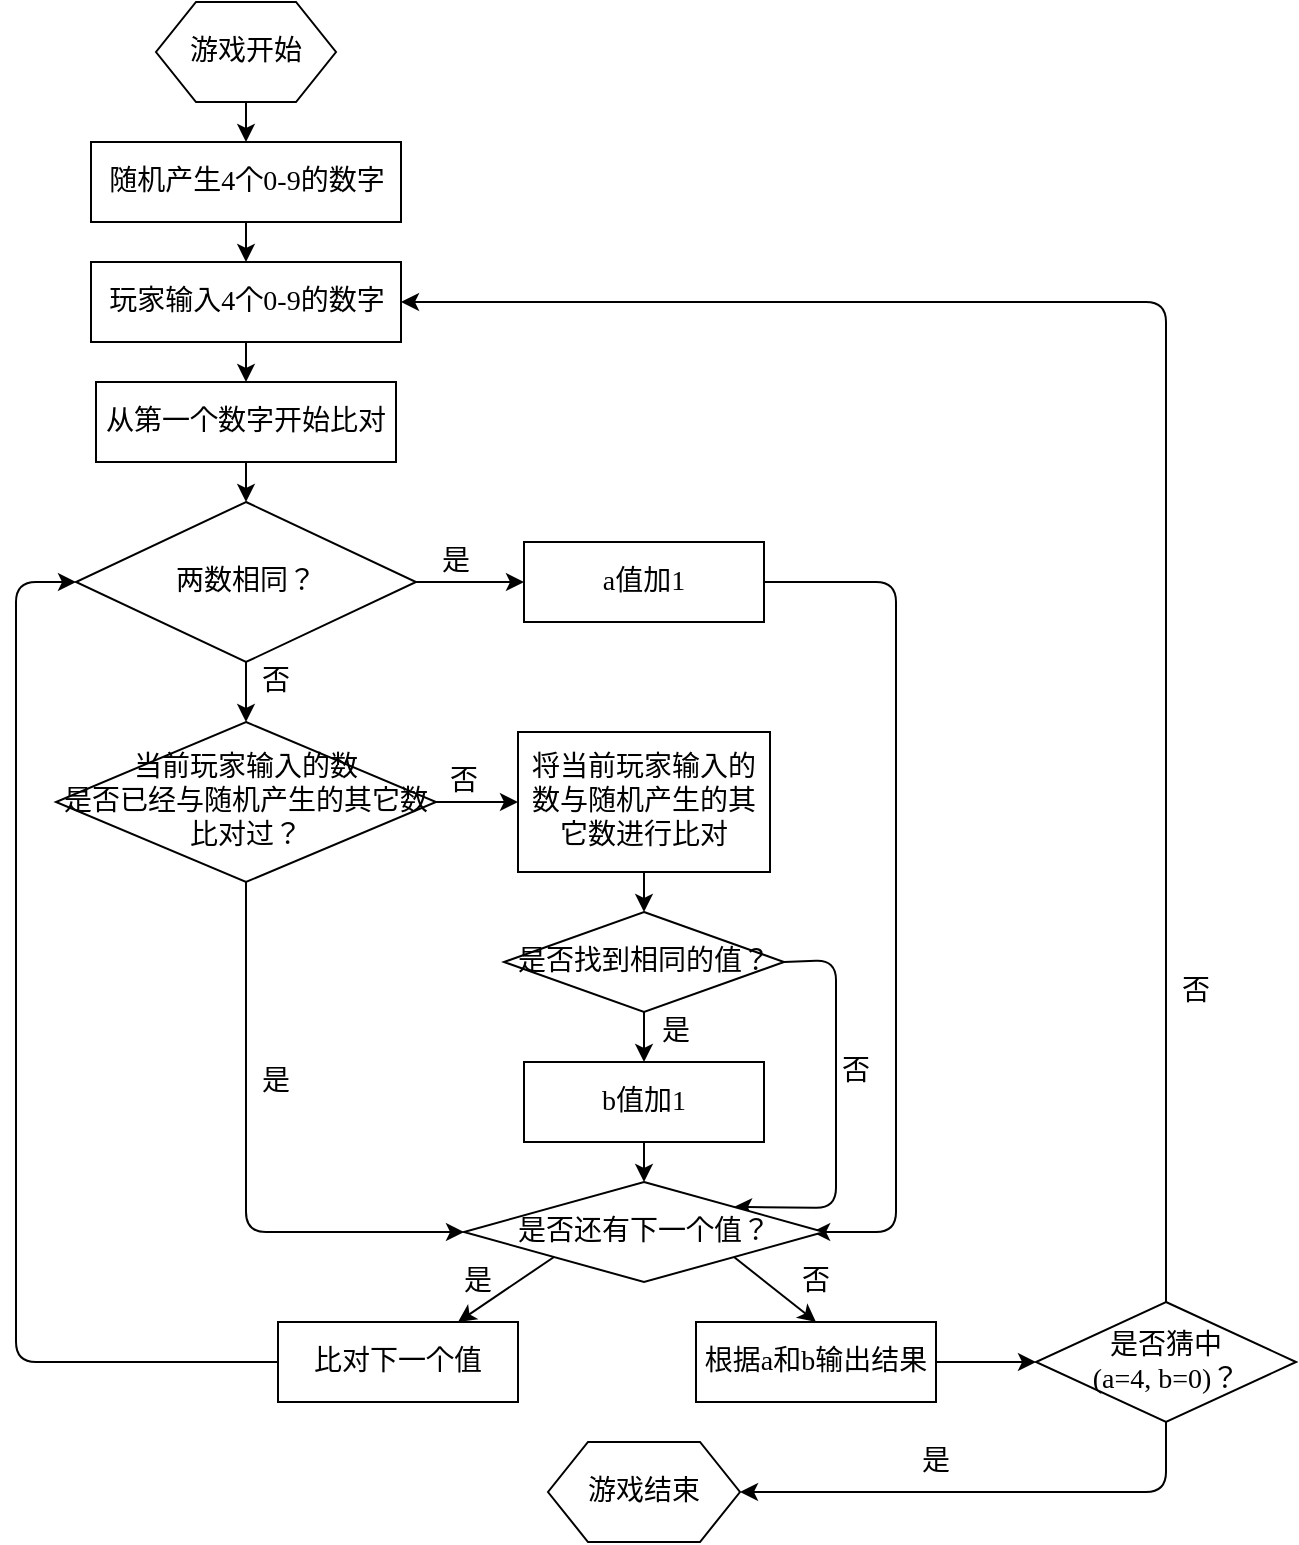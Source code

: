 <mxfile version="14.9.6" type="device"><diagram id="AT2Y1o3ak4IRjOB9bcrD" name="Page-1"><mxGraphModel dx="1391" dy="871" grid="0" gridSize="10" guides="1" tooltips="1" connect="1" arrows="1" fold="1" page="1" pageScale="1" pageWidth="827" pageHeight="1169" math="0" shadow="0"><root><mxCell id="0"/><mxCell id="1" parent="0"/><mxCell id="-ozWzxnZBGmhiph1mz0i-1" value="游戏开始" style="shape=hexagon;perimeter=hexagonPerimeter2;whiteSpace=wrap;html=1;fixedSize=1;fontSize=14;fontFamily=Times New Roman;" vertex="1" parent="1"><mxGeometry x="230" y="130" width="90" height="50" as="geometry"/></mxCell><mxCell id="-ozWzxnZBGmhiph1mz0i-2" value="随机产生4个0-9的数字" style="rounded=0;whiteSpace=wrap;html=1;fontSize=14;fontFamily=Times New Roman;" vertex="1" parent="1"><mxGeometry x="197.5" y="200" width="155" height="40" as="geometry"/></mxCell><mxCell id="-ozWzxnZBGmhiph1mz0i-3" value="玩家输入4个0-9的数字" style="rounded=0;whiteSpace=wrap;html=1;fontSize=14;fontFamily=Times New Roman;" vertex="1" parent="1"><mxGeometry x="197.5" y="260" width="155" height="40" as="geometry"/></mxCell><mxCell id="-ozWzxnZBGmhiph1mz0i-4" value="从第一个数字开始比对" style="rounded=0;whiteSpace=wrap;html=1;fontFamily=Times New Roman;fontSize=14;" vertex="1" parent="1"><mxGeometry x="200" y="320" width="150" height="40" as="geometry"/></mxCell><mxCell id="-ozWzxnZBGmhiph1mz0i-5" value="两数相同？" style="rhombus;whiteSpace=wrap;html=1;fontFamily=Times New Roman;fontSize=14;" vertex="1" parent="1"><mxGeometry x="190" y="380" width="170" height="80" as="geometry"/></mxCell><mxCell id="-ozWzxnZBGmhiph1mz0i-6" value="a值加1" style="rounded=0;whiteSpace=wrap;html=1;fontFamily=Times New Roman;fontSize=14;" vertex="1" parent="1"><mxGeometry x="414" y="400" width="120" height="40" as="geometry"/></mxCell><mxCell id="-ozWzxnZBGmhiph1mz0i-11" value="当前玩家输入的数&lt;br&gt;是否已经与随机产生的其它数比对过？" style="rhombus;whiteSpace=wrap;html=1;fontFamily=Times New Roman;fontSize=14;" vertex="1" parent="1"><mxGeometry x="180" y="490" width="190" height="80" as="geometry"/></mxCell><mxCell id="-ozWzxnZBGmhiph1mz0i-13" value="" style="endArrow=classic;html=1;fontFamily=Times New Roman;fontSize=14;exitX=1;exitY=0.5;exitDx=0;exitDy=0;entryX=0;entryY=0.5;entryDx=0;entryDy=0;" edge="1" parent="1" source="-ozWzxnZBGmhiph1mz0i-5" target="-ozWzxnZBGmhiph1mz0i-6"><mxGeometry width="50" height="50" relative="1" as="geometry"><mxPoint x="510" y="540" as="sourcePoint"/><mxPoint x="560" y="490" as="targetPoint"/></mxGeometry></mxCell><mxCell id="-ozWzxnZBGmhiph1mz0i-14" value="将当前玩家输入的数与随机产生的其它数进行比对" style="rounded=0;whiteSpace=wrap;html=1;fontFamily=Times New Roman;fontSize=14;" vertex="1" parent="1"><mxGeometry x="411" y="495" width="126" height="70" as="geometry"/></mxCell><mxCell id="-ozWzxnZBGmhiph1mz0i-15" value="是否找到相同的值？" style="rhombus;whiteSpace=wrap;html=1;fontFamily=Times New Roman;fontSize=14;" vertex="1" parent="1"><mxGeometry x="404" y="585" width="140" height="50" as="geometry"/></mxCell><mxCell id="-ozWzxnZBGmhiph1mz0i-16" value="b值加1" style="rounded=0;whiteSpace=wrap;html=1;fontFamily=Times New Roman;fontSize=14;" vertex="1" parent="1"><mxGeometry x="414" y="660" width="120" height="40" as="geometry"/></mxCell><mxCell id="-ozWzxnZBGmhiph1mz0i-17" value="" style="endArrow=classic;html=1;fontFamily=Times New Roman;fontSize=14;exitX=1;exitY=0.5;exitDx=0;exitDy=0;entryX=0;entryY=0.5;entryDx=0;entryDy=0;" edge="1" parent="1" source="-ozWzxnZBGmhiph1mz0i-11" target="-ozWzxnZBGmhiph1mz0i-14"><mxGeometry width="50" height="50" relative="1" as="geometry"><mxPoint x="240" y="690" as="sourcePoint"/><mxPoint x="290" y="640" as="targetPoint"/></mxGeometry></mxCell><mxCell id="-ozWzxnZBGmhiph1mz0i-18" value="是" style="text;html=1;strokeColor=none;fillColor=none;align=center;verticalAlign=middle;whiteSpace=wrap;rounded=0;fontFamily=Times New Roman;fontSize=14;" vertex="1" parent="1"><mxGeometry x="360" y="400" width="40" height="20" as="geometry"/></mxCell><mxCell id="-ozWzxnZBGmhiph1mz0i-19" value="" style="endArrow=classic;html=1;fontFamily=Times New Roman;fontSize=14;exitX=0.5;exitY=1;exitDx=0;exitDy=0;entryX=0.5;entryY=0;entryDx=0;entryDy=0;" edge="1" parent="1" source="-ozWzxnZBGmhiph1mz0i-5" target="-ozWzxnZBGmhiph1mz0i-11"><mxGeometry width="50" height="50" relative="1" as="geometry"><mxPoint x="260" y="700" as="sourcePoint"/><mxPoint x="310" y="650" as="targetPoint"/></mxGeometry></mxCell><mxCell id="-ozWzxnZBGmhiph1mz0i-20" value="否" style="text;html=1;strokeColor=none;fillColor=none;align=center;verticalAlign=middle;whiteSpace=wrap;rounded=0;fontFamily=Times New Roman;fontSize=14;" vertex="1" parent="1"><mxGeometry x="270" y="460" width="40" height="20" as="geometry"/></mxCell><mxCell id="-ozWzxnZBGmhiph1mz0i-21" value="" style="endArrow=classic;html=1;fontFamily=Times New Roman;fontSize=14;exitX=0.5;exitY=1;exitDx=0;exitDy=0;entryX=0;entryY=0.5;entryDx=0;entryDy=0;" edge="1" parent="1" source="-ozWzxnZBGmhiph1mz0i-11" target="-ozWzxnZBGmhiph1mz0i-35"><mxGeometry width="50" height="50" relative="1" as="geometry"><mxPoint x="270" y="700" as="sourcePoint"/><mxPoint x="404" y="740" as="targetPoint"/><Array as="points"><mxPoint x="275" y="745"/></Array></mxGeometry></mxCell><mxCell id="-ozWzxnZBGmhiph1mz0i-22" value="" style="endArrow=classic;html=1;fontFamily=Times New Roman;fontSize=14;exitX=0.5;exitY=1;exitDx=0;exitDy=0;entryX=0.5;entryY=0;entryDx=0;entryDy=0;" edge="1" parent="1" source="-ozWzxnZBGmhiph1mz0i-1" target="-ozWzxnZBGmhiph1mz0i-2"><mxGeometry width="50" height="50" relative="1" as="geometry"><mxPoint x="440" y="260" as="sourcePoint"/><mxPoint x="275" y="200" as="targetPoint"/></mxGeometry></mxCell><mxCell id="-ozWzxnZBGmhiph1mz0i-23" value="" style="endArrow=classic;html=1;fontFamily=Times New Roman;fontSize=14;exitX=0.5;exitY=1;exitDx=0;exitDy=0;entryX=0.5;entryY=0;entryDx=0;entryDy=0;" edge="1" parent="1" source="-ozWzxnZBGmhiph1mz0i-2" target="-ozWzxnZBGmhiph1mz0i-3"><mxGeometry width="50" height="50" relative="1" as="geometry"><mxPoint x="440" y="250" as="sourcePoint"/><mxPoint x="490" y="200" as="targetPoint"/></mxGeometry></mxCell><mxCell id="-ozWzxnZBGmhiph1mz0i-24" value="" style="endArrow=classic;html=1;fontFamily=Times New Roman;fontSize=14;exitX=0.5;exitY=1;exitDx=0;exitDy=0;entryX=0.5;entryY=0;entryDx=0;entryDy=0;" edge="1" parent="1" source="-ozWzxnZBGmhiph1mz0i-3" target="-ozWzxnZBGmhiph1mz0i-4"><mxGeometry width="50" height="50" relative="1" as="geometry"><mxPoint x="440" y="310" as="sourcePoint"/><mxPoint x="490" y="260" as="targetPoint"/></mxGeometry></mxCell><mxCell id="-ozWzxnZBGmhiph1mz0i-25" value="" style="endArrow=classic;html=1;fontFamily=Times New Roman;fontSize=14;exitX=0.5;exitY=1;exitDx=0;exitDy=0;entryX=0.5;entryY=0;entryDx=0;entryDy=0;" edge="1" parent="1" source="-ozWzxnZBGmhiph1mz0i-4" target="-ozWzxnZBGmhiph1mz0i-5"><mxGeometry width="50" height="50" relative="1" as="geometry"><mxPoint x="510" y="320" as="sourcePoint"/><mxPoint x="560" y="270" as="targetPoint"/></mxGeometry></mxCell><mxCell id="-ozWzxnZBGmhiph1mz0i-26" value="" style="endArrow=classic;html=1;fontFamily=Times New Roman;fontSize=14;exitX=0.5;exitY=1;exitDx=0;exitDy=0;entryX=0.5;entryY=0;entryDx=0;entryDy=0;" edge="1" parent="1" source="-ozWzxnZBGmhiph1mz0i-14" target="-ozWzxnZBGmhiph1mz0i-15"><mxGeometry width="50" height="50" relative="1" as="geometry"><mxPoint x="630" y="600" as="sourcePoint"/><mxPoint x="680" y="550" as="targetPoint"/></mxGeometry></mxCell><mxCell id="-ozWzxnZBGmhiph1mz0i-27" value="" style="endArrow=classic;html=1;fontFamily=Times New Roman;fontSize=14;exitX=0.5;exitY=1;exitDx=0;exitDy=0;entryX=0.5;entryY=0;entryDx=0;entryDy=0;" edge="1" parent="1" source="-ozWzxnZBGmhiph1mz0i-15" target="-ozWzxnZBGmhiph1mz0i-16"><mxGeometry width="50" height="50" relative="1" as="geometry"><mxPoint x="570" y="650" as="sourcePoint"/><mxPoint x="620" y="600" as="targetPoint"/></mxGeometry></mxCell><mxCell id="-ozWzxnZBGmhiph1mz0i-28" value="是" style="text;html=1;strokeColor=none;fillColor=none;align=center;verticalAlign=middle;whiteSpace=wrap;rounded=0;fontFamily=Times New Roman;fontSize=14;" vertex="1" parent="1"><mxGeometry x="470" y="635" width="40" height="20" as="geometry"/></mxCell><mxCell id="-ozWzxnZBGmhiph1mz0i-29" value="是" style="text;html=1;strokeColor=none;fillColor=none;align=center;verticalAlign=middle;whiteSpace=wrap;rounded=0;fontFamily=Times New Roman;fontSize=14;" vertex="1" parent="1"><mxGeometry x="270" y="660" width="40" height="20" as="geometry"/></mxCell><mxCell id="-ozWzxnZBGmhiph1mz0i-30" value="否" style="text;html=1;strokeColor=none;fillColor=none;align=center;verticalAlign=middle;whiteSpace=wrap;rounded=0;fontFamily=Times New Roman;fontSize=14;" vertex="1" parent="1"><mxGeometry x="364" y="510" width="40" height="20" as="geometry"/></mxCell><mxCell id="-ozWzxnZBGmhiph1mz0i-31" value="" style="endArrow=classic;html=1;fontFamily=Times New Roman;fontSize=14;entryX=1;entryY=0;entryDx=0;entryDy=0;exitX=1;exitY=0.5;exitDx=0;exitDy=0;" edge="1" parent="1" source="-ozWzxnZBGmhiph1mz0i-15" target="-ozWzxnZBGmhiph1mz0i-35"><mxGeometry width="50" height="50" relative="1" as="geometry"><mxPoint x="544" y="560" as="sourcePoint"/><mxPoint x="544" y="730" as="targetPoint"/><Array as="points"><mxPoint x="570" y="609"/><mxPoint x="570" y="733"/></Array></mxGeometry></mxCell><mxCell id="-ozWzxnZBGmhiph1mz0i-32" value="否" style="text;html=1;strokeColor=none;fillColor=none;align=center;verticalAlign=middle;whiteSpace=wrap;rounded=0;fontFamily=Times New Roman;fontSize=14;" vertex="1" parent="1"><mxGeometry x="560" y="655" width="40" height="20" as="geometry"/></mxCell><mxCell id="-ozWzxnZBGmhiph1mz0i-33" value="" style="endArrow=classic;html=1;fontFamily=Times New Roman;fontSize=14;exitX=1;exitY=0.5;exitDx=0;exitDy=0;entryX=0.967;entryY=0.5;entryDx=0;entryDy=0;entryPerimeter=0;" edge="1" parent="1" source="-ozWzxnZBGmhiph1mz0i-6" target="-ozWzxnZBGmhiph1mz0i-35"><mxGeometry width="50" height="50" relative="1" as="geometry"><mxPoint x="660" y="480" as="sourcePoint"/><mxPoint x="544" y="750" as="targetPoint"/><Array as="points"><mxPoint x="600" y="420"/><mxPoint x="600" y="745"/></Array></mxGeometry></mxCell><mxCell id="-ozWzxnZBGmhiph1mz0i-34" value="" style="endArrow=classic;html=1;fontFamily=Times New Roman;fontSize=14;exitX=0.5;exitY=1;exitDx=0;exitDy=0;entryX=0.5;entryY=0;entryDx=0;entryDy=0;" edge="1" parent="1" source="-ozWzxnZBGmhiph1mz0i-16" target="-ozWzxnZBGmhiph1mz0i-35"><mxGeometry width="50" height="50" relative="1" as="geometry"><mxPoint x="690" y="630" as="sourcePoint"/><mxPoint x="474" y="720" as="targetPoint"/></mxGeometry></mxCell><mxCell id="-ozWzxnZBGmhiph1mz0i-35" value="是否还有下一个值？" style="rhombus;whiteSpace=wrap;html=1;fontFamily=Times New Roman;fontSize=14;" vertex="1" parent="1"><mxGeometry x="384" y="720" width="180" height="50" as="geometry"/></mxCell><mxCell id="-ozWzxnZBGmhiph1mz0i-37" value="比对下一个值" style="rounded=0;whiteSpace=wrap;html=1;fontFamily=Times New Roman;fontSize=14;" vertex="1" parent="1"><mxGeometry x="291" y="790" width="120" height="40" as="geometry"/></mxCell><mxCell id="-ozWzxnZBGmhiph1mz0i-38" value="" style="endArrow=classic;html=1;fontFamily=Times New Roman;fontSize=14;exitX=0;exitY=0.5;exitDx=0;exitDy=0;entryX=0;entryY=0.5;entryDx=0;entryDy=0;" edge="1" parent="1" source="-ozWzxnZBGmhiph1mz0i-37" target="-ozWzxnZBGmhiph1mz0i-5"><mxGeometry width="50" height="50" relative="1" as="geometry"><mxPoint x="80" y="680" as="sourcePoint"/><mxPoint x="130" y="630" as="targetPoint"/><Array as="points"><mxPoint x="160" y="810"/><mxPoint x="160" y="420"/></Array></mxGeometry></mxCell><mxCell id="-ozWzxnZBGmhiph1mz0i-39" value="" style="endArrow=classic;html=1;fontFamily=Times New Roman;fontSize=14;exitX=0;exitY=1;exitDx=0;exitDy=0;entryX=0.75;entryY=0;entryDx=0;entryDy=0;" edge="1" parent="1" source="-ozWzxnZBGmhiph1mz0i-35" target="-ozWzxnZBGmhiph1mz0i-37"><mxGeometry width="50" height="50" relative="1" as="geometry"><mxPoint x="670" y="870" as="sourcePoint"/><mxPoint x="720" y="820" as="targetPoint"/></mxGeometry></mxCell><mxCell id="-ozWzxnZBGmhiph1mz0i-40" value="是" style="text;html=1;strokeColor=none;fillColor=none;align=center;verticalAlign=middle;whiteSpace=wrap;rounded=0;fontFamily=Times New Roman;fontSize=14;" vertex="1" parent="1"><mxGeometry x="371" y="760" width="40" height="20" as="geometry"/></mxCell><mxCell id="-ozWzxnZBGmhiph1mz0i-42" value="根据a和b输出结果" style="rounded=0;whiteSpace=wrap;html=1;fontFamily=Times New Roman;fontSize=14;" vertex="1" parent="1"><mxGeometry x="500" y="790" width="120" height="40" as="geometry"/></mxCell><mxCell id="-ozWzxnZBGmhiph1mz0i-43" value="" style="endArrow=classic;html=1;fontFamily=Times New Roman;fontSize=14;exitX=1;exitY=1;exitDx=0;exitDy=0;entryX=0.5;entryY=0;entryDx=0;entryDy=0;" edge="1" parent="1" source="-ozWzxnZBGmhiph1mz0i-35" target="-ozWzxnZBGmhiph1mz0i-42"><mxGeometry width="50" height="50" relative="1" as="geometry"><mxPoint x="760" y="800" as="sourcePoint"/><mxPoint x="810" y="750" as="targetPoint"/></mxGeometry></mxCell><mxCell id="-ozWzxnZBGmhiph1mz0i-44" value="否" style="text;html=1;strokeColor=none;fillColor=none;align=center;verticalAlign=middle;whiteSpace=wrap;rounded=0;fontFamily=Times New Roman;fontSize=14;" vertex="1" parent="1"><mxGeometry x="540" y="760" width="40" height="20" as="geometry"/></mxCell><mxCell id="-ozWzxnZBGmhiph1mz0i-45" value="是否猜中&lt;br&gt;(a=4, b=0)？" style="rhombus;whiteSpace=wrap;html=1;fontFamily=Times New Roman;fontSize=14;" vertex="1" parent="1"><mxGeometry x="670" y="780" width="130" height="60" as="geometry"/></mxCell><mxCell id="-ozWzxnZBGmhiph1mz0i-46" value="" style="endArrow=classic;html=1;fontFamily=Times New Roman;fontSize=14;exitX=1;exitY=0.5;exitDx=0;exitDy=0;entryX=0;entryY=0.5;entryDx=0;entryDy=0;" edge="1" parent="1" source="-ozWzxnZBGmhiph1mz0i-42" target="-ozWzxnZBGmhiph1mz0i-45"><mxGeometry width="50" height="50" relative="1" as="geometry"><mxPoint x="680" y="780" as="sourcePoint"/><mxPoint x="730" y="730" as="targetPoint"/></mxGeometry></mxCell><mxCell id="-ozWzxnZBGmhiph1mz0i-47" value="" style="endArrow=classic;html=1;fontFamily=Times New Roman;fontSize=14;exitX=0.5;exitY=0;exitDx=0;exitDy=0;entryX=1;entryY=0.5;entryDx=0;entryDy=0;" edge="1" parent="1" source="-ozWzxnZBGmhiph1mz0i-45" target="-ozWzxnZBGmhiph1mz0i-3"><mxGeometry width="50" height="50" relative="1" as="geometry"><mxPoint x="730" y="730" as="sourcePoint"/><mxPoint x="780" y="680" as="targetPoint"/><Array as="points"><mxPoint x="735" y="280"/></Array></mxGeometry></mxCell><mxCell id="-ozWzxnZBGmhiph1mz0i-48" value="否" style="text;html=1;strokeColor=none;fillColor=none;align=center;verticalAlign=middle;whiteSpace=wrap;rounded=0;fontFamily=Times New Roman;fontSize=14;" vertex="1" parent="1"><mxGeometry x="730" y="615" width="40" height="20" as="geometry"/></mxCell><mxCell id="-ozWzxnZBGmhiph1mz0i-49" value="游戏结束" style="shape=hexagon;perimeter=hexagonPerimeter2;whiteSpace=wrap;html=1;fixedSize=1;fontFamily=Times New Roman;fontSize=14;" vertex="1" parent="1"><mxGeometry x="426" y="850" width="96" height="50" as="geometry"/></mxCell><mxCell id="-ozWzxnZBGmhiph1mz0i-50" value="" style="endArrow=classic;html=1;fontFamily=Times New Roman;fontSize=14;exitX=0.5;exitY=1;exitDx=0;exitDy=0;entryX=1;entryY=0.5;entryDx=0;entryDy=0;" edge="1" parent="1" source="-ozWzxnZBGmhiph1mz0i-45" target="-ozWzxnZBGmhiph1mz0i-49"><mxGeometry width="50" height="50" relative="1" as="geometry"><mxPoint x="670" y="970" as="sourcePoint"/><mxPoint x="720" y="920" as="targetPoint"/><Array as="points"><mxPoint x="735" y="875"/></Array></mxGeometry></mxCell><mxCell id="-ozWzxnZBGmhiph1mz0i-51" value="是" style="text;html=1;strokeColor=none;fillColor=none;align=center;verticalAlign=middle;whiteSpace=wrap;rounded=0;fontFamily=Times New Roman;fontSize=14;" vertex="1" parent="1"><mxGeometry x="600" y="850" width="40" height="20" as="geometry"/></mxCell></root></mxGraphModel></diagram></mxfile>